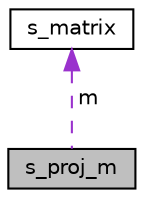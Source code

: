 digraph "s_proj_m"
{
 // LATEX_PDF_SIZE
  edge [fontname="Helvetica",fontsize="10",labelfontname="Helvetica",labelfontsize="10"];
  node [fontname="Helvetica",fontsize="10",shape=record];
  Node1 [label="s_proj_m",height=0.2,width=0.4,color="black", fillcolor="grey75", style="filled", fontcolor="black",tooltip="Structure containing the data needed to create a projection matrix, and the matrix itself."];
  Node2 -> Node1 [dir="back",color="darkorchid3",fontsize="10",style="dashed",label=" m" ,fontname="Helvetica"];
  Node2 [label="s_matrix",height=0.2,width=0.4,color="black", fillcolor="white", style="filled",URL="$structs__matrix.html",tooltip="A 4x4 matrix of double to use for 3D normalisation."];
}
